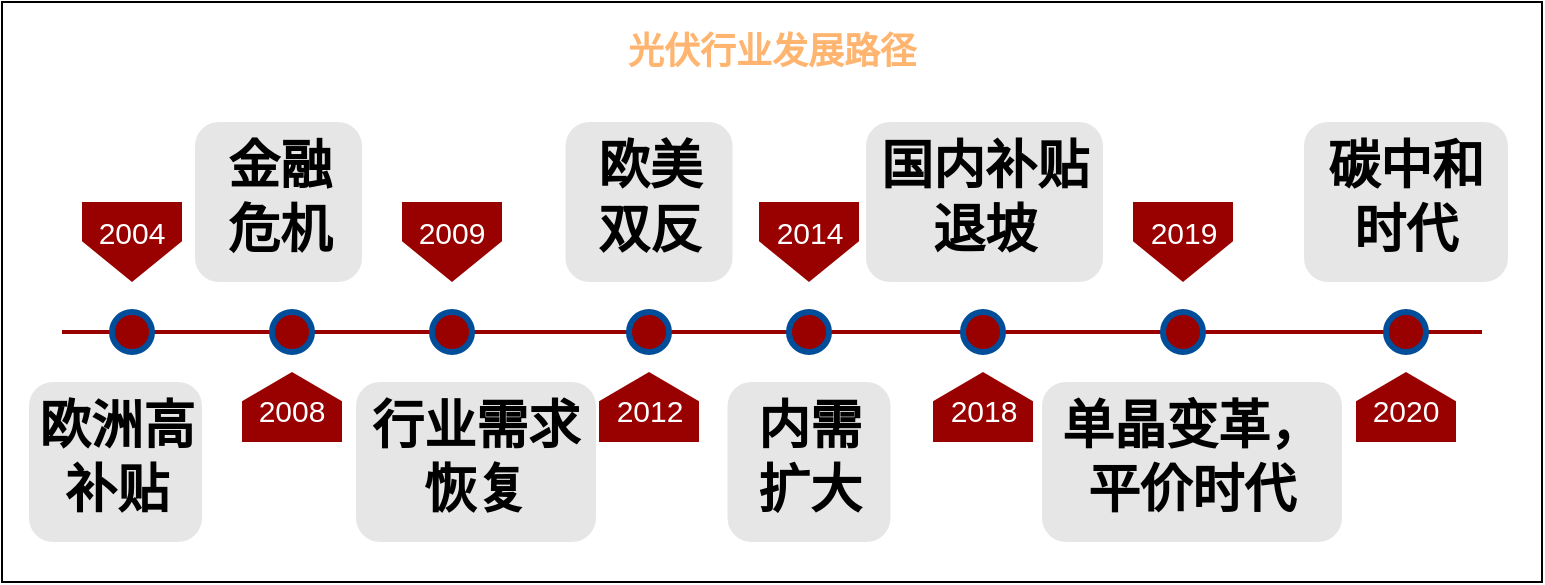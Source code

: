 <mxfile version="20.4.0" type="github">
  <diagram name="Page-1" id="82e54ff1-d628-8f03-85c4-9753963a91cd">
    <mxGraphModel dx="869" dy="803" grid="1" gridSize="10" guides="1" tooltips="1" connect="1" arrows="1" fold="1" page="1" pageScale="1" pageWidth="1100" pageHeight="850" background="none" math="0" shadow="0">
      <root>
        <mxCell id="0" />
        <mxCell id="1" parent="0" />
        <mxCell id="EORnPQ3Ul3AEAmSr3bNs-17" value="" style="rounded=0;whiteSpace=wrap;html=1;" parent="1" vertex="1">
          <mxGeometry x="80" y="240" width="770" height="290" as="geometry" />
        </mxCell>
        <mxCell id="4ec97bd9e5d20128-1" value="" style="line;strokeWidth=2;html=1;fillColor=#990000;fontSize=28;fontColor=#004D99;strokeColor=#990000;" parent="1" vertex="1">
          <mxGeometry x="110" y="400" width="710" height="10" as="geometry" />
        </mxCell>
        <mxCell id="4ec97bd9e5d20128-5" value="2004" style="shape=offPageConnector;whiteSpace=wrap;html=1;fillColor=#990000;fontSize=15;fontColor=#FFFFFF;size=0.509;verticalAlign=top;strokeColor=none;" parent="1" vertex="1">
          <mxGeometry x="120" y="340" width="50" height="40" as="geometry" />
        </mxCell>
        <mxCell id="4ec97bd9e5d20128-6" value="2009" style="shape=offPageConnector;whiteSpace=wrap;html=1;fillColor=#990000;fontSize=15;fontColor=#FFFFFF;size=0.509;verticalAlign=top;strokeColor=none;" parent="1" vertex="1">
          <mxGeometry x="280" y="340" width="50" height="40" as="geometry" />
        </mxCell>
        <mxCell id="4ec97bd9e5d20128-7" value="2008" style="shape=offPageConnector;whiteSpace=wrap;html=1;fillColor=#990000;fontSize=15;fontColor=#FFFFFF;size=0.418;flipV=1;verticalAlign=bottom;strokeColor=none;spacingBottom=4;" parent="1" vertex="1">
          <mxGeometry x="200" y="425" width="50" height="35" as="geometry" />
        </mxCell>
        <mxCell id="4ec97bd9e5d20128-8" value="2020" style="shape=offPageConnector;whiteSpace=wrap;html=1;fillColor=#990000;fontSize=15;fontColor=#FFFFFF;size=0.418;flipV=1;verticalAlign=bottom;strokeColor=none;spacingBottom=4;" parent="1" vertex="1">
          <mxGeometry x="757" y="425" width="50" height="35" as="geometry" />
        </mxCell>
        <mxCell id="4ec97bd9e5d20128-9" value="" style="ellipse;whiteSpace=wrap;html=1;fillColor=#990000;fontSize=28;fontColor=#004D99;strokeWidth=3;strokeColor=#004D99;" parent="1" vertex="1">
          <mxGeometry x="135" y="395" width="20" height="20" as="geometry" />
        </mxCell>
        <mxCell id="4ec97bd9e5d20128-10" value="" style="ellipse;whiteSpace=wrap;html=1;fillColor=#990000;fontSize=28;fontColor=#004D99;strokeWidth=3;strokeColor=#004D99;" parent="1" vertex="1">
          <mxGeometry x="215" y="395" width="20" height="20" as="geometry" />
        </mxCell>
        <mxCell id="4ec97bd9e5d20128-11" value="" style="ellipse;whiteSpace=wrap;html=1;fillColor=#990000;fontSize=28;fontColor=#004D99;strokeWidth=3;strokeColor=#004D99;" parent="1" vertex="1">
          <mxGeometry x="295" y="395" width="20" height="20" as="geometry" />
        </mxCell>
        <mxCell id="4ec97bd9e5d20128-13" value="" style="ellipse;whiteSpace=wrap;html=1;fillColor=#990000;fontSize=28;fontColor=#004D99;strokeWidth=3;strokeColor=#004D99;" parent="1" vertex="1">
          <mxGeometry x="772" y="395" width="20" height="20" as="geometry" />
        </mxCell>
        <mxCell id="4ec97bd9e5d20128-14" value="&lt;h1&gt;欧洲高补贴&lt;/h1&gt;" style="text;html=1;spacing=5;spacingTop=-20;whiteSpace=wrap;overflow=hidden;strokeColor=none;strokeWidth=3;fillColor=#E6E6E6;fontSize=13;fontColor=#000000;align=center;rounded=1;" parent="1" vertex="1">
          <mxGeometry x="93.5" y="430" width="86.5" height="80" as="geometry" />
        </mxCell>
        <mxCell id="4ec97bd9e5d20128-16" value="&lt;h1&gt;金融危机&lt;/h1&gt;" style="text;html=1;spacing=5;spacingTop=-20;whiteSpace=wrap;overflow=hidden;strokeColor=none;strokeWidth=3;fillColor=#E6E6E6;fontSize=13;fontColor=#000000;align=center;rounded=1;" parent="1" vertex="1">
          <mxGeometry x="176.5" y="300" width="83.5" height="80" as="geometry" />
        </mxCell>
        <mxCell id="4ec97bd9e5d20128-17" value="&lt;h1&gt;行业需求恢复&lt;/h1&gt;" style="text;html=1;spacing=5;spacingTop=-20;whiteSpace=wrap;overflow=hidden;strokeColor=none;strokeWidth=3;fillColor=#E6E6E6;fontSize=13;fontColor=#000000;align=center;rounded=1;" parent="1" vertex="1">
          <mxGeometry x="257" y="430" width="120" height="80" as="geometry" />
        </mxCell>
        <mxCell id="4ec97bd9e5d20128-18" value="&lt;h1&gt;碳中和时代&lt;/h1&gt;" style="text;html=1;spacing=5;spacingTop=-20;whiteSpace=wrap;overflow=hidden;strokeColor=none;strokeWidth=3;fillColor=#E6E6E6;fontSize=13;fontColor=#000000;align=center;rounded=1;" parent="1" vertex="1">
          <mxGeometry x="731" y="300" width="102" height="80" as="geometry" />
        </mxCell>
        <mxCell id="EORnPQ3Ul3AEAmSr3bNs-3" value="2014" style="shape=offPageConnector;whiteSpace=wrap;html=1;fillColor=#990000;fontSize=15;fontColor=#FFFFFF;size=0.509;verticalAlign=top;strokeColor=none;" parent="1" vertex="1">
          <mxGeometry x="458.5" y="340" width="50" height="40" as="geometry" />
        </mxCell>
        <mxCell id="EORnPQ3Ul3AEAmSr3bNs-4" value="2012" style="shape=offPageConnector;whiteSpace=wrap;html=1;fillColor=#990000;fontSize=15;fontColor=#FFFFFF;size=0.418;flipV=1;verticalAlign=bottom;strokeColor=none;spacingBottom=4;" parent="1" vertex="1">
          <mxGeometry x="378.5" y="425" width="50" height="35" as="geometry" />
        </mxCell>
        <mxCell id="EORnPQ3Ul3AEAmSr3bNs-5" value="" style="ellipse;whiteSpace=wrap;html=1;fillColor=#990000;fontSize=28;fontColor=#004D99;strokeWidth=3;strokeColor=#004D99;" parent="1" vertex="1">
          <mxGeometry x="393.5" y="395" width="20" height="20" as="geometry" />
        </mxCell>
        <mxCell id="EORnPQ3Ul3AEAmSr3bNs-6" value="" style="ellipse;whiteSpace=wrap;html=1;fillColor=#990000;fontSize=28;fontColor=#004D99;strokeWidth=3;strokeColor=#004D99;" parent="1" vertex="1">
          <mxGeometry x="473.5" y="395" width="20" height="20" as="geometry" />
        </mxCell>
        <mxCell id="EORnPQ3Ul3AEAmSr3bNs-7" value="&lt;h1&gt;欧美双反&lt;/h1&gt;" style="text;html=1;spacing=5;spacingTop=-20;whiteSpace=wrap;overflow=hidden;strokeColor=none;strokeWidth=3;fillColor=#E6E6E6;fontSize=13;fontColor=#000000;align=center;rounded=1;" parent="1" vertex="1">
          <mxGeometry x="361.75" y="300" width="83.5" height="80" as="geometry" />
        </mxCell>
        <mxCell id="EORnPQ3Ul3AEAmSr3bNs-8" value="&lt;h1&gt;内需扩大&lt;/h1&gt;" style="text;html=1;spacing=5;spacingTop=-20;whiteSpace=wrap;overflow=hidden;strokeColor=none;strokeWidth=3;fillColor=#E6E6E6;fontSize=13;fontColor=#000000;align=center;rounded=1;" parent="1" vertex="1">
          <mxGeometry x="442.75" y="430" width="81.5" height="80" as="geometry" />
        </mxCell>
        <mxCell id="EORnPQ3Ul3AEAmSr3bNs-10" value="2019" style="shape=offPageConnector;whiteSpace=wrap;html=1;fillColor=#990000;fontSize=15;fontColor=#FFFFFF;size=0.509;verticalAlign=top;strokeColor=none;" parent="1" vertex="1">
          <mxGeometry x="645.5" y="340" width="50" height="40" as="geometry" />
        </mxCell>
        <mxCell id="EORnPQ3Ul3AEAmSr3bNs-11" value="2018" style="shape=offPageConnector;whiteSpace=wrap;html=1;fillColor=#990000;fontSize=15;fontColor=#FFFFFF;size=0.418;flipV=1;verticalAlign=bottom;strokeColor=none;spacingBottom=4;" parent="1" vertex="1">
          <mxGeometry x="545.5" y="425" width="50" height="35" as="geometry" />
        </mxCell>
        <mxCell id="EORnPQ3Ul3AEAmSr3bNs-12" value="" style="ellipse;whiteSpace=wrap;html=1;fillColor=#990000;fontSize=28;fontColor=#004D99;strokeWidth=3;strokeColor=#004D99;" parent="1" vertex="1">
          <mxGeometry x="560.5" y="395" width="20" height="20" as="geometry" />
        </mxCell>
        <mxCell id="EORnPQ3Ul3AEAmSr3bNs-13" value="" style="ellipse;whiteSpace=wrap;html=1;fillColor=#990000;fontSize=28;fontColor=#004D99;strokeWidth=3;strokeColor=#004D99;" parent="1" vertex="1">
          <mxGeometry x="660.5" y="395" width="20" height="20" as="geometry" />
        </mxCell>
        <mxCell id="EORnPQ3Ul3AEAmSr3bNs-14" value="&lt;h1&gt;国内补贴退坡&lt;/h1&gt;" style="text;html=1;spacing=5;spacingTop=-20;whiteSpace=wrap;overflow=hidden;strokeColor=none;strokeWidth=3;fillColor=#E6E6E6;fontSize=13;fontColor=#000000;align=center;rounded=1;" parent="1" vertex="1">
          <mxGeometry x="512" y="300" width="118.5" height="80" as="geometry" />
        </mxCell>
        <mxCell id="EORnPQ3Ul3AEAmSr3bNs-15" value="&lt;h1&gt;单晶变革，平价时代&lt;/h1&gt;" style="text;html=1;spacing=5;spacingTop=-20;whiteSpace=wrap;overflow=hidden;strokeColor=none;strokeWidth=3;fillColor=#E6E6E6;fontSize=13;fontColor=#000000;align=center;rounded=1;" parent="1" vertex="1">
          <mxGeometry x="600" y="430" width="150" height="80" as="geometry" />
        </mxCell>
        <mxCell id="EORnPQ3Ul3AEAmSr3bNs-18" value="&lt;b&gt;&lt;font style=&quot;font-size: 18px;&quot;&gt;光伏行业发展路径&lt;/font&gt;&lt;/b&gt;" style="text;html=1;strokeColor=none;fillColor=none;align=center;verticalAlign=middle;whiteSpace=wrap;rounded=0;fontColor=#FFB570;" parent="1" vertex="1">
          <mxGeometry x="345" y="250" width="240" height="30" as="geometry" />
        </mxCell>
      </root>
    </mxGraphModel>
  </diagram>
</mxfile>
